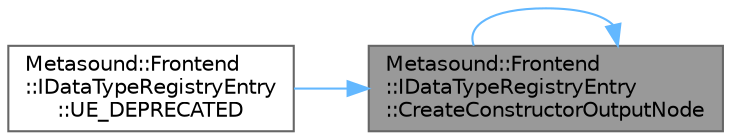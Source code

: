 digraph "Metasound::Frontend::IDataTypeRegistryEntry::CreateConstructorOutputNode"
{
 // INTERACTIVE_SVG=YES
 // LATEX_PDF_SIZE
  bgcolor="transparent";
  edge [fontname=Helvetica,fontsize=10,labelfontname=Helvetica,labelfontsize=10];
  node [fontname=Helvetica,fontsize=10,shape=box,height=0.2,width=0.4];
  rankdir="RL";
  Node1 [id="Node000001",label="Metasound::Frontend\l::IDataTypeRegistryEntry\l::CreateConstructorOutputNode",height=0.2,width=0.4,color="gray40", fillcolor="grey60", style="filled", fontcolor="black",tooltip="Create a constructor output node."];
  Node1 -> Node1 [id="edge1_Node000001_Node000001",dir="back",color="steelblue1",style="solid",tooltip=" "];
  Node1 -> Node2 [id="edge2_Node000001_Node000002",dir="back",color="steelblue1",style="solid",tooltip=" "];
  Node2 [id="Node000002",label="Metasound::Frontend\l::IDataTypeRegistryEntry\l::UE_DEPRECATED",height=0.2,width=0.4,color="grey40", fillcolor="white", style="filled",URL="$d1/dd1/classMetasound_1_1Frontend_1_1IDataTypeRegistryEntry.html#a050ee744a85da65129ec68b660b9b370",tooltip="Create an output node."];
}
